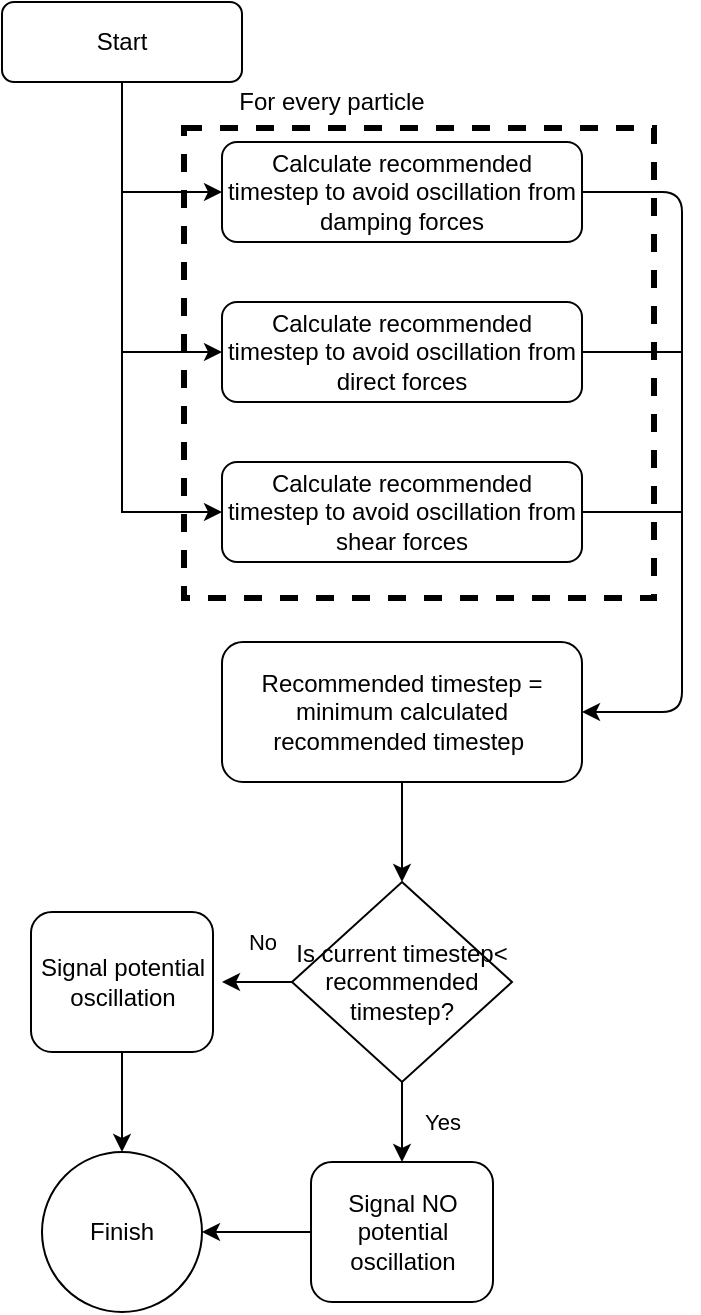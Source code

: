 <mxfile version="13.6.2" type="device"><diagram id="C5RBs43oDa-KdzZeNtuy" name="Page-1"><mxGraphModel dx="1422" dy="832" grid="1" gridSize="10" guides="1" tooltips="1" connect="1" arrows="1" fold="1" page="1" pageScale="1" pageWidth="827" pageHeight="1169" math="0" shadow="0"><root><mxCell id="WIyWlLk6GJQsqaUBKTNV-0"/><mxCell id="WIyWlLk6GJQsqaUBKTNV-1" parent="WIyWlLk6GJQsqaUBKTNV-0"/><mxCell id="SNDTJBArW4HKRcftR4NL-11" style="edgeStyle=orthogonalEdgeStyle;rounded=0;orthogonalLoop=1;jettySize=auto;html=1;exitX=0.5;exitY=1;exitDx=0;exitDy=0;entryX=0;entryY=0.5;entryDx=0;entryDy=0;" edge="1" parent="WIyWlLk6GJQsqaUBKTNV-1" source="xR_6MgvCeGw5_EAERCJv-0" target="SNDTJBArW4HKRcftR4NL-2"><mxGeometry relative="1" as="geometry"><mxPoint x="410" y="70" as="targetPoint"/><Array as="points"><mxPoint x="390" y="40"/><mxPoint x="390" y="95"/></Array></mxGeometry></mxCell><mxCell id="SNDTJBArW4HKRcftR4NL-33" style="edgeStyle=orthogonalEdgeStyle;rounded=0;orthogonalLoop=1;jettySize=auto;html=1;exitX=0.5;exitY=1;exitDx=0;exitDy=0;entryX=0;entryY=0.5;entryDx=0;entryDy=0;" edge="1" parent="WIyWlLk6GJQsqaUBKTNV-1" source="xR_6MgvCeGw5_EAERCJv-0" target="SNDTJBArW4HKRcftR4NL-31"><mxGeometry relative="1" as="geometry"><Array as="points"><mxPoint x="390" y="40"/><mxPoint x="390" y="175"/></Array></mxGeometry></mxCell><mxCell id="SNDTJBArW4HKRcftR4NL-34" style="edgeStyle=orthogonalEdgeStyle;rounded=0;orthogonalLoop=1;jettySize=auto;html=1;exitX=0.5;exitY=1;exitDx=0;exitDy=0;entryX=0;entryY=0.5;entryDx=0;entryDy=0;" edge="1" parent="WIyWlLk6GJQsqaUBKTNV-1" source="xR_6MgvCeGw5_EAERCJv-0" target="SNDTJBArW4HKRcftR4NL-32"><mxGeometry relative="1" as="geometry"><Array as="points"><mxPoint x="390" y="40"/><mxPoint x="390" y="255"/></Array></mxGeometry></mxCell><mxCell id="xR_6MgvCeGw5_EAERCJv-0" value="Start" style="rounded=1;whiteSpace=wrap;html=1;fontSize=12;glass=0;strokeWidth=1;shadow=0;" parent="WIyWlLk6GJQsqaUBKTNV-1" vertex="1"><mxGeometry x="330" width="120" height="40" as="geometry"/></mxCell><mxCell id="SNDTJBArW4HKRcftR4NL-2" value="Calculate recommended timestep to avoid oscillation from damping forces" style="rounded=1;whiteSpace=wrap;html=1;fontSize=12;glass=0;strokeWidth=1;shadow=0;" vertex="1" parent="WIyWlLk6GJQsqaUBKTNV-1"><mxGeometry x="440" y="70" width="180" height="50" as="geometry"/></mxCell><mxCell id="SNDTJBArW4HKRcftR4NL-30" value="For every particle" style="text;html=1;strokeColor=none;fillColor=none;align=center;verticalAlign=middle;whiteSpace=wrap;rounded=0;" vertex="1" parent="WIyWlLk6GJQsqaUBKTNV-1"><mxGeometry x="430" y="40" width="130" height="20" as="geometry"/></mxCell><mxCell id="SNDTJBArW4HKRcftR4NL-31" value="Calculate recommended timestep to avoid oscillation from direct forces" style="rounded=1;whiteSpace=wrap;html=1;fontSize=12;glass=0;strokeWidth=1;shadow=0;" vertex="1" parent="WIyWlLk6GJQsqaUBKTNV-1"><mxGeometry x="440" y="150" width="180" height="50" as="geometry"/></mxCell><mxCell id="SNDTJBArW4HKRcftR4NL-32" value="Calculate recommended timestep to avoid oscillation from shear forces" style="rounded=1;whiteSpace=wrap;html=1;fontSize=12;glass=0;strokeWidth=1;shadow=0;" vertex="1" parent="WIyWlLk6GJQsqaUBKTNV-1"><mxGeometry x="440" y="230" width="180" height="50" as="geometry"/></mxCell><mxCell id="SNDTJBArW4HKRcftR4NL-43" style="edgeStyle=orthogonalEdgeStyle;rounded=0;orthogonalLoop=1;jettySize=auto;html=1;exitX=0.5;exitY=1;exitDx=0;exitDy=0;" edge="1" parent="WIyWlLk6GJQsqaUBKTNV-1" source="SNDTJBArW4HKRcftR4NL-35" target="SNDTJBArW4HKRcftR4NL-42"><mxGeometry relative="1" as="geometry"/></mxCell><mxCell id="SNDTJBArW4HKRcftR4NL-35" value="Recommended timestep = minimum calculated recommended timestep&amp;nbsp;" style="rounded=1;whiteSpace=wrap;html=1;fontSize=12;glass=0;strokeWidth=1;shadow=0;" vertex="1" parent="WIyWlLk6GJQsqaUBKTNV-1"><mxGeometry x="440" y="320" width="180" height="70" as="geometry"/></mxCell><mxCell id="SNDTJBArW4HKRcftR4NL-36" value="" style="endArrow=classic;html=1;exitX=1;exitY=0.5;exitDx=0;exitDy=0;entryX=1;entryY=0.5;entryDx=0;entryDy=0;" edge="1" parent="WIyWlLk6GJQsqaUBKTNV-1" source="SNDTJBArW4HKRcftR4NL-2" target="SNDTJBArW4HKRcftR4NL-35"><mxGeometry width="50" height="50" relative="1" as="geometry"><mxPoint x="610" y="230" as="sourcePoint"/><mxPoint x="670" y="350" as="targetPoint"/><Array as="points"><mxPoint x="670" y="95"/><mxPoint x="670" y="355"/></Array></mxGeometry></mxCell><mxCell id="SNDTJBArW4HKRcftR4NL-38" value="" style="endArrow=none;html=1;exitX=1;exitY=0.5;exitDx=0;exitDy=0;" edge="1" parent="WIyWlLk6GJQsqaUBKTNV-1" source="SNDTJBArW4HKRcftR4NL-31"><mxGeometry width="50" height="50" relative="1" as="geometry"><mxPoint x="610" y="230" as="sourcePoint"/><mxPoint x="670" y="175" as="targetPoint"/></mxGeometry></mxCell><mxCell id="SNDTJBArW4HKRcftR4NL-39" value="" style="endArrow=none;html=1;exitX=1;exitY=0.5;exitDx=0;exitDy=0;" edge="1" parent="WIyWlLk6GJQsqaUBKTNV-1" source="SNDTJBArW4HKRcftR4NL-32"><mxGeometry width="50" height="50" relative="1" as="geometry"><mxPoint x="630" y="185" as="sourcePoint"/><mxPoint x="670" y="255" as="targetPoint"/></mxGeometry></mxCell><mxCell id="SNDTJBArW4HKRcftR4NL-40" value="" style="whiteSpace=wrap;html=1;aspect=fixed;fillColor=none;dashed=1;strokeWidth=3;" vertex="1" parent="WIyWlLk6GJQsqaUBKTNV-1"><mxGeometry x="421" y="63" width="235" height="235" as="geometry"/></mxCell><mxCell id="SNDTJBArW4HKRcftR4NL-51" value="No" style="edgeStyle=orthogonalEdgeStyle;rounded=0;orthogonalLoop=1;jettySize=auto;html=1;exitX=0;exitY=0.5;exitDx=0;exitDy=0;" edge="1" parent="WIyWlLk6GJQsqaUBKTNV-1" source="SNDTJBArW4HKRcftR4NL-42"><mxGeometry x="-0.143" y="-20" relative="1" as="geometry"><mxPoint x="440" y="490" as="targetPoint"/><mxPoint as="offset"/></mxGeometry></mxCell><mxCell id="SNDTJBArW4HKRcftR4NL-52" value="Yes" style="edgeStyle=orthogonalEdgeStyle;rounded=0;orthogonalLoop=1;jettySize=auto;html=1;exitX=0.5;exitY=1;exitDx=0;exitDy=0;entryX=0.5;entryY=0;entryDx=0;entryDy=0;" edge="1" parent="WIyWlLk6GJQsqaUBKTNV-1" source="SNDTJBArW4HKRcftR4NL-42" target="SNDTJBArW4HKRcftR4NL-49"><mxGeometry y="20" relative="1" as="geometry"><mxPoint as="offset"/></mxGeometry></mxCell><mxCell id="SNDTJBArW4HKRcftR4NL-42" value="Is current timestep&amp;lt; recommended timestep?" style="rhombus;whiteSpace=wrap;html=1;strokeWidth=1;" vertex="1" parent="WIyWlLk6GJQsqaUBKTNV-1"><mxGeometry x="475" y="440" width="110" height="100" as="geometry"/></mxCell><mxCell id="SNDTJBArW4HKRcftR4NL-44" style="edgeStyle=orthogonalEdgeStyle;rounded=0;orthogonalLoop=1;jettySize=auto;html=1;exitX=0.5;exitY=1;exitDx=0;exitDy=0;" edge="1" parent="WIyWlLk6GJQsqaUBKTNV-1" source="SNDTJBArW4HKRcftR4NL-42" target="SNDTJBArW4HKRcftR4NL-42"><mxGeometry relative="1" as="geometry"/></mxCell><mxCell id="SNDTJBArW4HKRcftR4NL-54" style="edgeStyle=orthogonalEdgeStyle;rounded=0;orthogonalLoop=1;jettySize=auto;html=1;exitX=0.5;exitY=1;exitDx=0;exitDy=0;entryX=0.5;entryY=0;entryDx=0;entryDy=0;" edge="1" parent="WIyWlLk6GJQsqaUBKTNV-1" source="SNDTJBArW4HKRcftR4NL-48" target="SNDTJBArW4HKRcftR4NL-50"><mxGeometry relative="1" as="geometry"/></mxCell><mxCell id="SNDTJBArW4HKRcftR4NL-48" value="Signal potential oscillation" style="rounded=1;whiteSpace=wrap;html=1;fontSize=12;glass=0;strokeWidth=1;shadow=0;" vertex="1" parent="WIyWlLk6GJQsqaUBKTNV-1"><mxGeometry x="344.5" y="455" width="91" height="70" as="geometry"/></mxCell><mxCell id="SNDTJBArW4HKRcftR4NL-53" style="edgeStyle=orthogonalEdgeStyle;rounded=0;orthogonalLoop=1;jettySize=auto;html=1;exitX=0;exitY=0.5;exitDx=0;exitDy=0;entryX=1;entryY=0.5;entryDx=0;entryDy=0;" edge="1" parent="WIyWlLk6GJQsqaUBKTNV-1" source="SNDTJBArW4HKRcftR4NL-49" target="SNDTJBArW4HKRcftR4NL-50"><mxGeometry relative="1" as="geometry"/></mxCell><mxCell id="SNDTJBArW4HKRcftR4NL-49" value="Signal NO potential oscillation" style="rounded=1;whiteSpace=wrap;html=1;fontSize=12;glass=0;strokeWidth=1;shadow=0;" vertex="1" parent="WIyWlLk6GJQsqaUBKTNV-1"><mxGeometry x="484.5" y="580" width="91" height="70" as="geometry"/></mxCell><mxCell id="SNDTJBArW4HKRcftR4NL-50" value="Finish" style="ellipse;whiteSpace=wrap;html=1;aspect=fixed;strokeWidth=1;fillColor=#ffffff;" vertex="1" parent="WIyWlLk6GJQsqaUBKTNV-1"><mxGeometry x="350" y="575" width="80" height="80" as="geometry"/></mxCell></root></mxGraphModel></diagram></mxfile>